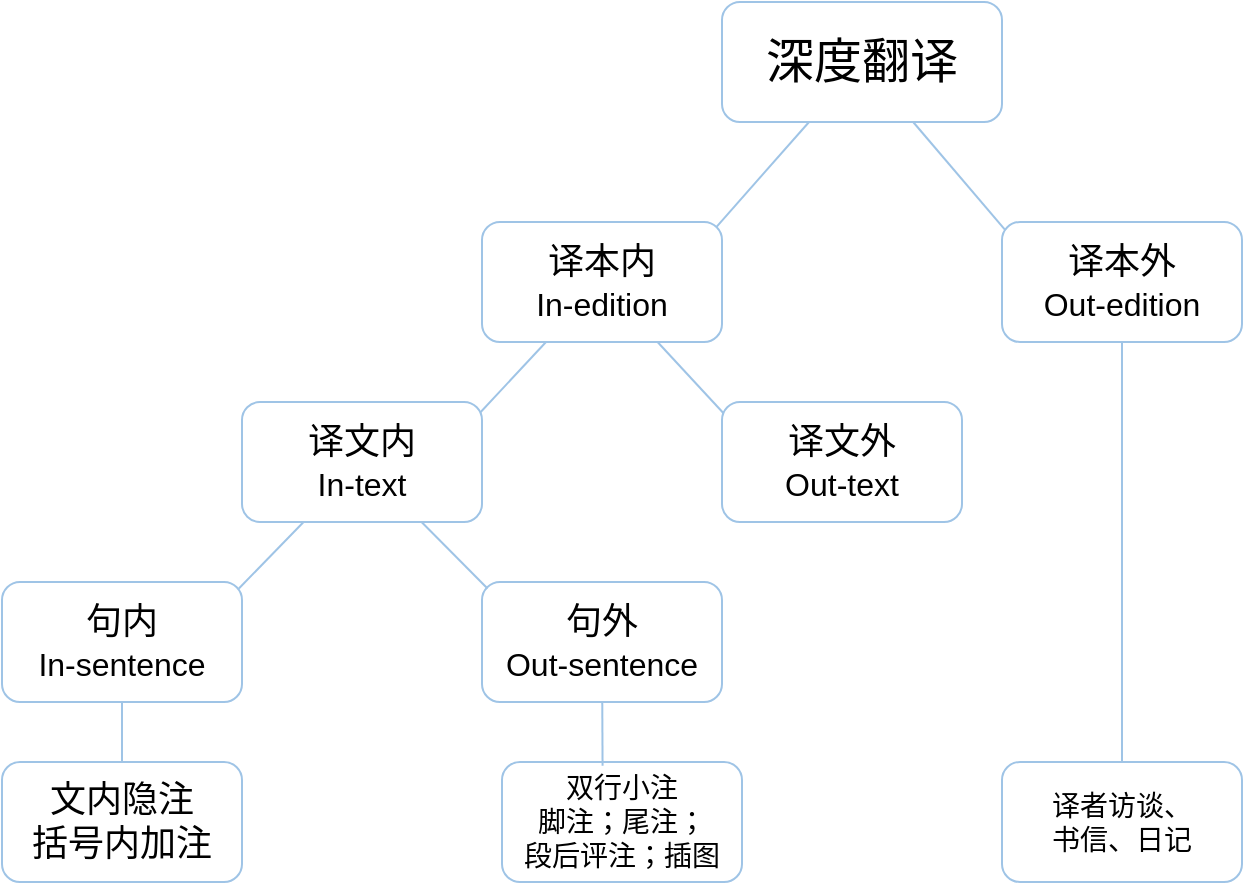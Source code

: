 <mxfile version="24.2.5" type="github">
  <diagram name="第 1 页" id="j2x289d80yOzC9EUgb64">
    <mxGraphModel dx="1167" dy="638" grid="1" gridSize="10" guides="1" tooltips="1" connect="1" arrows="1" fold="1" page="1" pageScale="1" pageWidth="827" pageHeight="1169" math="0" shadow="0">
      <root>
        <mxCell id="0" />
        <mxCell id="1" parent="0" />
        <mxCell id="Dwdkd8aCn5oXeaFHrTND-8" style="edgeStyle=none;rounded=0;orthogonalLoop=1;jettySize=auto;html=1;strokeColor=none;" edge="1" parent="1" source="Dwdkd8aCn5oXeaFHrTND-18" target="Dwdkd8aCn5oXeaFHrTND-3">
          <mxGeometry relative="1" as="geometry" />
        </mxCell>
        <mxCell id="Dwdkd8aCn5oXeaFHrTND-17" style="edgeStyle=none;rounded=0;orthogonalLoop=1;jettySize=auto;html=1;entryX=0.02;entryY=0.082;entryDx=0;entryDy=0;endArrow=none;endFill=0;strokeColor=#9FC4E6;entryPerimeter=0;" edge="1" parent="1" source="Dwdkd8aCn5oXeaFHrTND-2" target="Dwdkd8aCn5oXeaFHrTND-4">
          <mxGeometry relative="1" as="geometry" />
        </mxCell>
        <mxCell id="Dwdkd8aCn5oXeaFHrTND-21" style="edgeStyle=none;rounded=0;orthogonalLoop=1;jettySize=auto;html=1;entryX=0.969;entryY=0.059;entryDx=0;entryDy=0;endArrow=none;endFill=0;jumpStyle=none;strokeColor=#9fc4e6;entryPerimeter=0;" edge="1" parent="1" source="Dwdkd8aCn5oXeaFHrTND-2" target="Dwdkd8aCn5oXeaFHrTND-3">
          <mxGeometry relative="1" as="geometry" />
        </mxCell>
        <mxCell id="Dwdkd8aCn5oXeaFHrTND-2" value="&lt;font style=&quot;font-size: 24px;&quot;&gt;深度翻译&lt;/font&gt;" style="rounded=1;whiteSpace=wrap;html=1;strokeColor=#9FC4E6;" vertex="1" parent="1">
          <mxGeometry x="420" y="90" width="140" height="60" as="geometry" />
        </mxCell>
        <mxCell id="Dwdkd8aCn5oXeaFHrTND-22" style="edgeStyle=none;rounded=0;orthogonalLoop=1;jettySize=auto;html=1;entryX=0.985;entryY=0.104;entryDx=0;entryDy=0;endArrow=none;endFill=0;strokeColor=#9FC4E6;entryPerimeter=0;" edge="1" parent="1" source="Dwdkd8aCn5oXeaFHrTND-3" target="Dwdkd8aCn5oXeaFHrTND-19">
          <mxGeometry relative="1" as="geometry" />
        </mxCell>
        <mxCell id="Dwdkd8aCn5oXeaFHrTND-23" style="edgeStyle=none;rounded=0;orthogonalLoop=1;jettySize=auto;html=1;entryX=0.019;entryY=0.121;entryDx=0;entryDy=0;endArrow=none;endFill=0;strokeColor=#9FC4E6;entryPerimeter=0;" edge="1" parent="1" source="Dwdkd8aCn5oXeaFHrTND-3" target="Dwdkd8aCn5oXeaFHrTND-18">
          <mxGeometry relative="1" as="geometry" />
        </mxCell>
        <mxCell id="Dwdkd8aCn5oXeaFHrTND-3" value="&lt;font style=&quot;font-size: 18px;&quot;&gt;译本内&lt;/font&gt;&lt;div style=&quot;&quot;&gt;&lt;font style=&quot;font-size: 16px;&quot;&gt;In-edition&lt;/font&gt;&lt;/div&gt;" style="rounded=1;whiteSpace=wrap;html=1;strokeColor=#9FC4E6;" vertex="1" parent="1">
          <mxGeometry x="300" y="200" width="120" height="60" as="geometry" />
        </mxCell>
        <mxCell id="Dwdkd8aCn5oXeaFHrTND-27" style="edgeStyle=none;rounded=0;orthogonalLoop=1;jettySize=auto;html=1;endArrow=none;endFill=0;strokeColor=#9FC4E6;" edge="1" parent="1" source="Dwdkd8aCn5oXeaFHrTND-4" target="Dwdkd8aCn5oXeaFHrTND-26">
          <mxGeometry relative="1" as="geometry" />
        </mxCell>
        <mxCell id="Dwdkd8aCn5oXeaFHrTND-4" value="&lt;font style=&quot;font-size: 18px;&quot;&gt;译本外&lt;/font&gt;&lt;div style=&quot;&quot;&gt;&lt;font style=&quot;font-size: 16px;&quot;&gt;Out-edition&lt;/font&gt;&lt;/div&gt;" style="rounded=1;whiteSpace=wrap;html=1;strokeColor=#9FC4E6;" vertex="1" parent="1">
          <mxGeometry x="560" y="200" width="120" height="60" as="geometry" />
        </mxCell>
        <mxCell id="Dwdkd8aCn5oXeaFHrTND-13" style="edgeStyle=none;rounded=0;orthogonalLoop=1;jettySize=auto;html=1;entryX=0.5;entryY=0;entryDx=0;entryDy=0;endArrow=none;endFill=0;strokeColor=#9FC4E6;" edge="1" parent="1" source="Dwdkd8aCn5oXeaFHrTND-5" target="Dwdkd8aCn5oXeaFHrTND-11">
          <mxGeometry relative="1" as="geometry" />
        </mxCell>
        <mxCell id="Dwdkd8aCn5oXeaFHrTND-5" value="&lt;font style=&quot;font-size: 18px;&quot;&gt;句内&lt;/font&gt;&lt;div style=&quot;&quot;&gt;&lt;font style=&quot;font-size: 16px;&quot;&gt;In-sentence&lt;/font&gt;&lt;/div&gt;" style="rounded=1;whiteSpace=wrap;html=1;strokeColor=#9FC4E6;" vertex="1" parent="1">
          <mxGeometry x="60" y="380" width="120" height="60" as="geometry" />
        </mxCell>
        <mxCell id="Dwdkd8aCn5oXeaFHrTND-6" value="&lt;font style=&quot;font-size: 18px;&quot;&gt;句外&lt;/font&gt;&lt;div style=&quot;&quot;&gt;&lt;font style=&quot;font-size: 16px;&quot;&gt;Out-sentence&lt;/font&gt;&lt;/div&gt;" style="rounded=1;whiteSpace=wrap;html=1;strokeColor=#9FC4E6;" vertex="1" parent="1">
          <mxGeometry x="300" y="380" width="120" height="60" as="geometry" />
        </mxCell>
        <mxCell id="Dwdkd8aCn5oXeaFHrTND-11" value="&lt;font style=&quot;font-size: 18px;&quot;&gt;文内隐注&lt;/font&gt;&lt;div style=&quot;font-size: 18px;&quot;&gt;括号内加注&lt;/div&gt;" style="rounded=1;whiteSpace=wrap;html=1;strokeColor=#9FC4E6;" vertex="1" parent="1">
          <mxGeometry x="60" y="470" width="120" height="60" as="geometry" />
        </mxCell>
        <mxCell id="Dwdkd8aCn5oXeaFHrTND-12" value="&lt;font style=&quot;font-size: 14px;&quot;&gt;双行小注&lt;br&gt;&lt;/font&gt;&lt;div style=&quot;font-size: 14px;&quot;&gt;&lt;font style=&quot;font-size: 14px;&quot;&gt;脚注；尾注；&lt;/font&gt;&lt;/div&gt;&lt;div style=&quot;font-size: 14px;&quot;&gt;&lt;font style=&quot;font-size: 14px;&quot;&gt;段后评注；插图&lt;/font&gt;&lt;/div&gt;" style="rounded=1;whiteSpace=wrap;html=1;strokeColor=#9FC4E6;" vertex="1" parent="1">
          <mxGeometry x="310" y="470" width="120" height="60" as="geometry" />
        </mxCell>
        <mxCell id="Dwdkd8aCn5oXeaFHrTND-14" style="edgeStyle=none;rounded=0;orthogonalLoop=1;jettySize=auto;html=1;entryX=0.419;entryY=0.031;entryDx=0;entryDy=0;entryPerimeter=0;endArrow=none;endFill=0;strokeColor=#9FC4E6;" edge="1" parent="1" source="Dwdkd8aCn5oXeaFHrTND-6" target="Dwdkd8aCn5oXeaFHrTND-12">
          <mxGeometry relative="1" as="geometry" />
        </mxCell>
        <mxCell id="Dwdkd8aCn5oXeaFHrTND-24" style="edgeStyle=none;rounded=0;orthogonalLoop=1;jettySize=auto;html=1;entryX=0.987;entryY=0.054;entryDx=0;entryDy=0;endArrow=none;endFill=0;strokeColor=#9FC4E6;entryPerimeter=0;" edge="1" parent="1" source="Dwdkd8aCn5oXeaFHrTND-19" target="Dwdkd8aCn5oXeaFHrTND-5">
          <mxGeometry relative="1" as="geometry" />
        </mxCell>
        <mxCell id="Dwdkd8aCn5oXeaFHrTND-25" style="edgeStyle=none;rounded=0;orthogonalLoop=1;jettySize=auto;html=1;entryX=0.023;entryY=0.054;entryDx=0;entryDy=0;endArrow=none;endFill=0;strokeColor=#9FC4E6;entryPerimeter=0;" edge="1" parent="1" source="Dwdkd8aCn5oXeaFHrTND-19" target="Dwdkd8aCn5oXeaFHrTND-6">
          <mxGeometry relative="1" as="geometry" />
        </mxCell>
        <mxCell id="Dwdkd8aCn5oXeaFHrTND-19" value="&lt;font style=&quot;font-size: 18px;&quot;&gt;译文内&lt;/font&gt;&lt;div style=&quot;&quot;&gt;&lt;font style=&quot;font-size: 16px;&quot;&gt;In-text&lt;/font&gt;&lt;/div&gt;" style="rounded=1;whiteSpace=wrap;html=1;strokeColor=#9FC4E6;" vertex="1" parent="1">
          <mxGeometry x="180" y="290" width="120" height="60" as="geometry" />
        </mxCell>
        <mxCell id="Dwdkd8aCn5oXeaFHrTND-20" value="" style="edgeStyle=none;rounded=0;orthogonalLoop=1;jettySize=auto;html=1;strokeColor=none;" edge="1" parent="1" source="Dwdkd8aCn5oXeaFHrTND-2" target="Dwdkd8aCn5oXeaFHrTND-18">
          <mxGeometry relative="1" as="geometry">
            <mxPoint x="474" y="160" as="sourcePoint" />
            <mxPoint x="326" y="430" as="targetPoint" />
          </mxGeometry>
        </mxCell>
        <mxCell id="Dwdkd8aCn5oXeaFHrTND-18" value="&lt;font style=&quot;font-size: 18px;&quot;&gt;译文外&lt;/font&gt;&lt;div style=&quot;&quot;&gt;&lt;font style=&quot;font-size: 16px;&quot;&gt;Out-text&lt;/font&gt;&lt;/div&gt;" style="rounded=1;whiteSpace=wrap;html=1;strokeColor=#9FC4E6;" vertex="1" parent="1">
          <mxGeometry x="420" y="290" width="120" height="60" as="geometry" />
        </mxCell>
        <mxCell id="Dwdkd8aCn5oXeaFHrTND-26" value="&lt;span style=&quot;font-size: 14px;&quot;&gt;译者访谈、&lt;/span&gt;&lt;div&gt;&lt;span style=&quot;font-size: 14px;&quot;&gt;书信、日记&lt;/span&gt;&lt;/div&gt;" style="rounded=1;whiteSpace=wrap;html=1;strokeColor=#9FC4E6;" vertex="1" parent="1">
          <mxGeometry x="560" y="470" width="120" height="60" as="geometry" />
        </mxCell>
      </root>
    </mxGraphModel>
  </diagram>
</mxfile>
